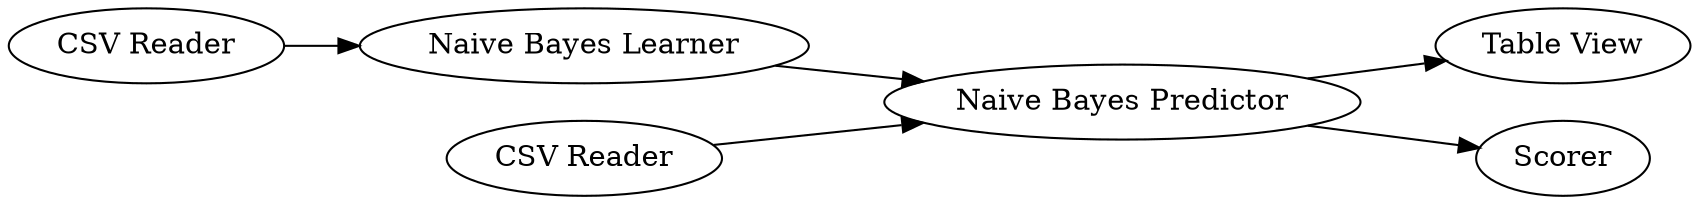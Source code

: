 digraph {
	1 [label="CSV Reader"]
	2 [label="CSV Reader"]
	3 [label="Naive Bayes Learner"]
	4 [label="Naive Bayes Predictor"]
	6 [label="Table View"]
	7 [label=Scorer]
	1 -> 3
	2 -> 4
	3 -> 4
	4 -> 6
	4 -> 7
	rankdir=LR
}

